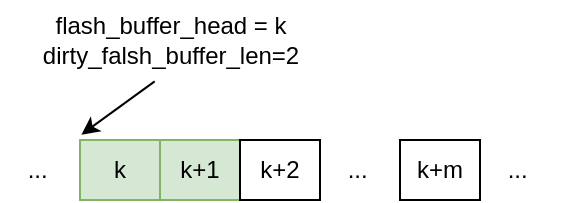 <mxfile version="27.0.9">
  <diagram name="第 1 页" id="ogAzCB06w6HoRDOkrQTJ">
    <mxGraphModel dx="616" dy="430" grid="1" gridSize="10" guides="1" tooltips="1" connect="1" arrows="1" fold="1" page="1" pageScale="1" pageWidth="827" pageHeight="1169" math="0" shadow="0">
      <root>
        <mxCell id="0" />
        <mxCell id="1" parent="0" />
        <mxCell id="P0n2XWaB3SjacAvsnvnd-1" value="k" style="rounded=0;whiteSpace=wrap;html=1;fillColor=#d5e8d4;strokeColor=#82b366;" vertex="1" parent="1">
          <mxGeometry x="80" y="80" width="40" height="30" as="geometry" />
        </mxCell>
        <mxCell id="P0n2XWaB3SjacAvsnvnd-2" value="k+m" style="rounded=0;whiteSpace=wrap;html=1;" vertex="1" parent="1">
          <mxGeometry x="240" y="80" width="40" height="30" as="geometry" />
        </mxCell>
        <mxCell id="P0n2XWaB3SjacAvsnvnd-3" value="k+1" style="rounded=0;whiteSpace=wrap;html=1;fillColor=#d5e8d4;strokeColor=#82b366;" vertex="1" parent="1">
          <mxGeometry x="120" y="80" width="40" height="30" as="geometry" />
        </mxCell>
        <mxCell id="P0n2XWaB3SjacAvsnvnd-4" value="...&amp;nbsp;" style="text;html=1;align=center;verticalAlign=middle;resizable=0;points=[];autosize=1;strokeColor=none;fillColor=none;" vertex="1" parent="1">
          <mxGeometry x="280" y="80" width="40" height="30" as="geometry" />
        </mxCell>
        <mxCell id="P0n2XWaB3SjacAvsnvnd-5" value="...&amp;nbsp;" style="text;html=1;align=center;verticalAlign=middle;resizable=0;points=[];autosize=1;strokeColor=none;fillColor=none;" vertex="1" parent="1">
          <mxGeometry x="200" y="80" width="40" height="30" as="geometry" />
        </mxCell>
        <mxCell id="P0n2XWaB3SjacAvsnvnd-6" value="...&amp;nbsp;" style="text;html=1;align=center;verticalAlign=middle;resizable=0;points=[];autosize=1;strokeColor=none;fillColor=none;" vertex="1" parent="1">
          <mxGeometry x="40" y="80" width="40" height="30" as="geometry" />
        </mxCell>
        <mxCell id="P0n2XWaB3SjacAvsnvnd-7" value="k+2" style="rounded=0;whiteSpace=wrap;html=1;" vertex="1" parent="1">
          <mxGeometry x="160" y="80" width="40" height="30" as="geometry" />
        </mxCell>
        <mxCell id="P0n2XWaB3SjacAvsnvnd-8" value="flash_buffer_head = k&lt;div&gt;dirty_falsh_buffer_len=2&lt;/div&gt;" style="text;html=1;align=center;verticalAlign=middle;resizable=0;points=[];autosize=1;strokeColor=none;fillColor=none;" vertex="1" parent="1">
          <mxGeometry x="50" y="10" width="150" height="40" as="geometry" />
        </mxCell>
        <mxCell id="P0n2XWaB3SjacAvsnvnd-10" value="" style="endArrow=classic;html=1;rounded=0;exitX=0.449;exitY=1.017;exitDx=0;exitDy=0;exitPerimeter=0;entryX=1.017;entryY=-0.089;entryDx=0;entryDy=0;entryPerimeter=0;" edge="1" parent="1" source="P0n2XWaB3SjacAvsnvnd-8" target="P0n2XWaB3SjacAvsnvnd-6">
          <mxGeometry width="50" height="50" relative="1" as="geometry">
            <mxPoint x="300" y="250" as="sourcePoint" />
            <mxPoint x="350" y="200" as="targetPoint" />
          </mxGeometry>
        </mxCell>
      </root>
    </mxGraphModel>
  </diagram>
</mxfile>
